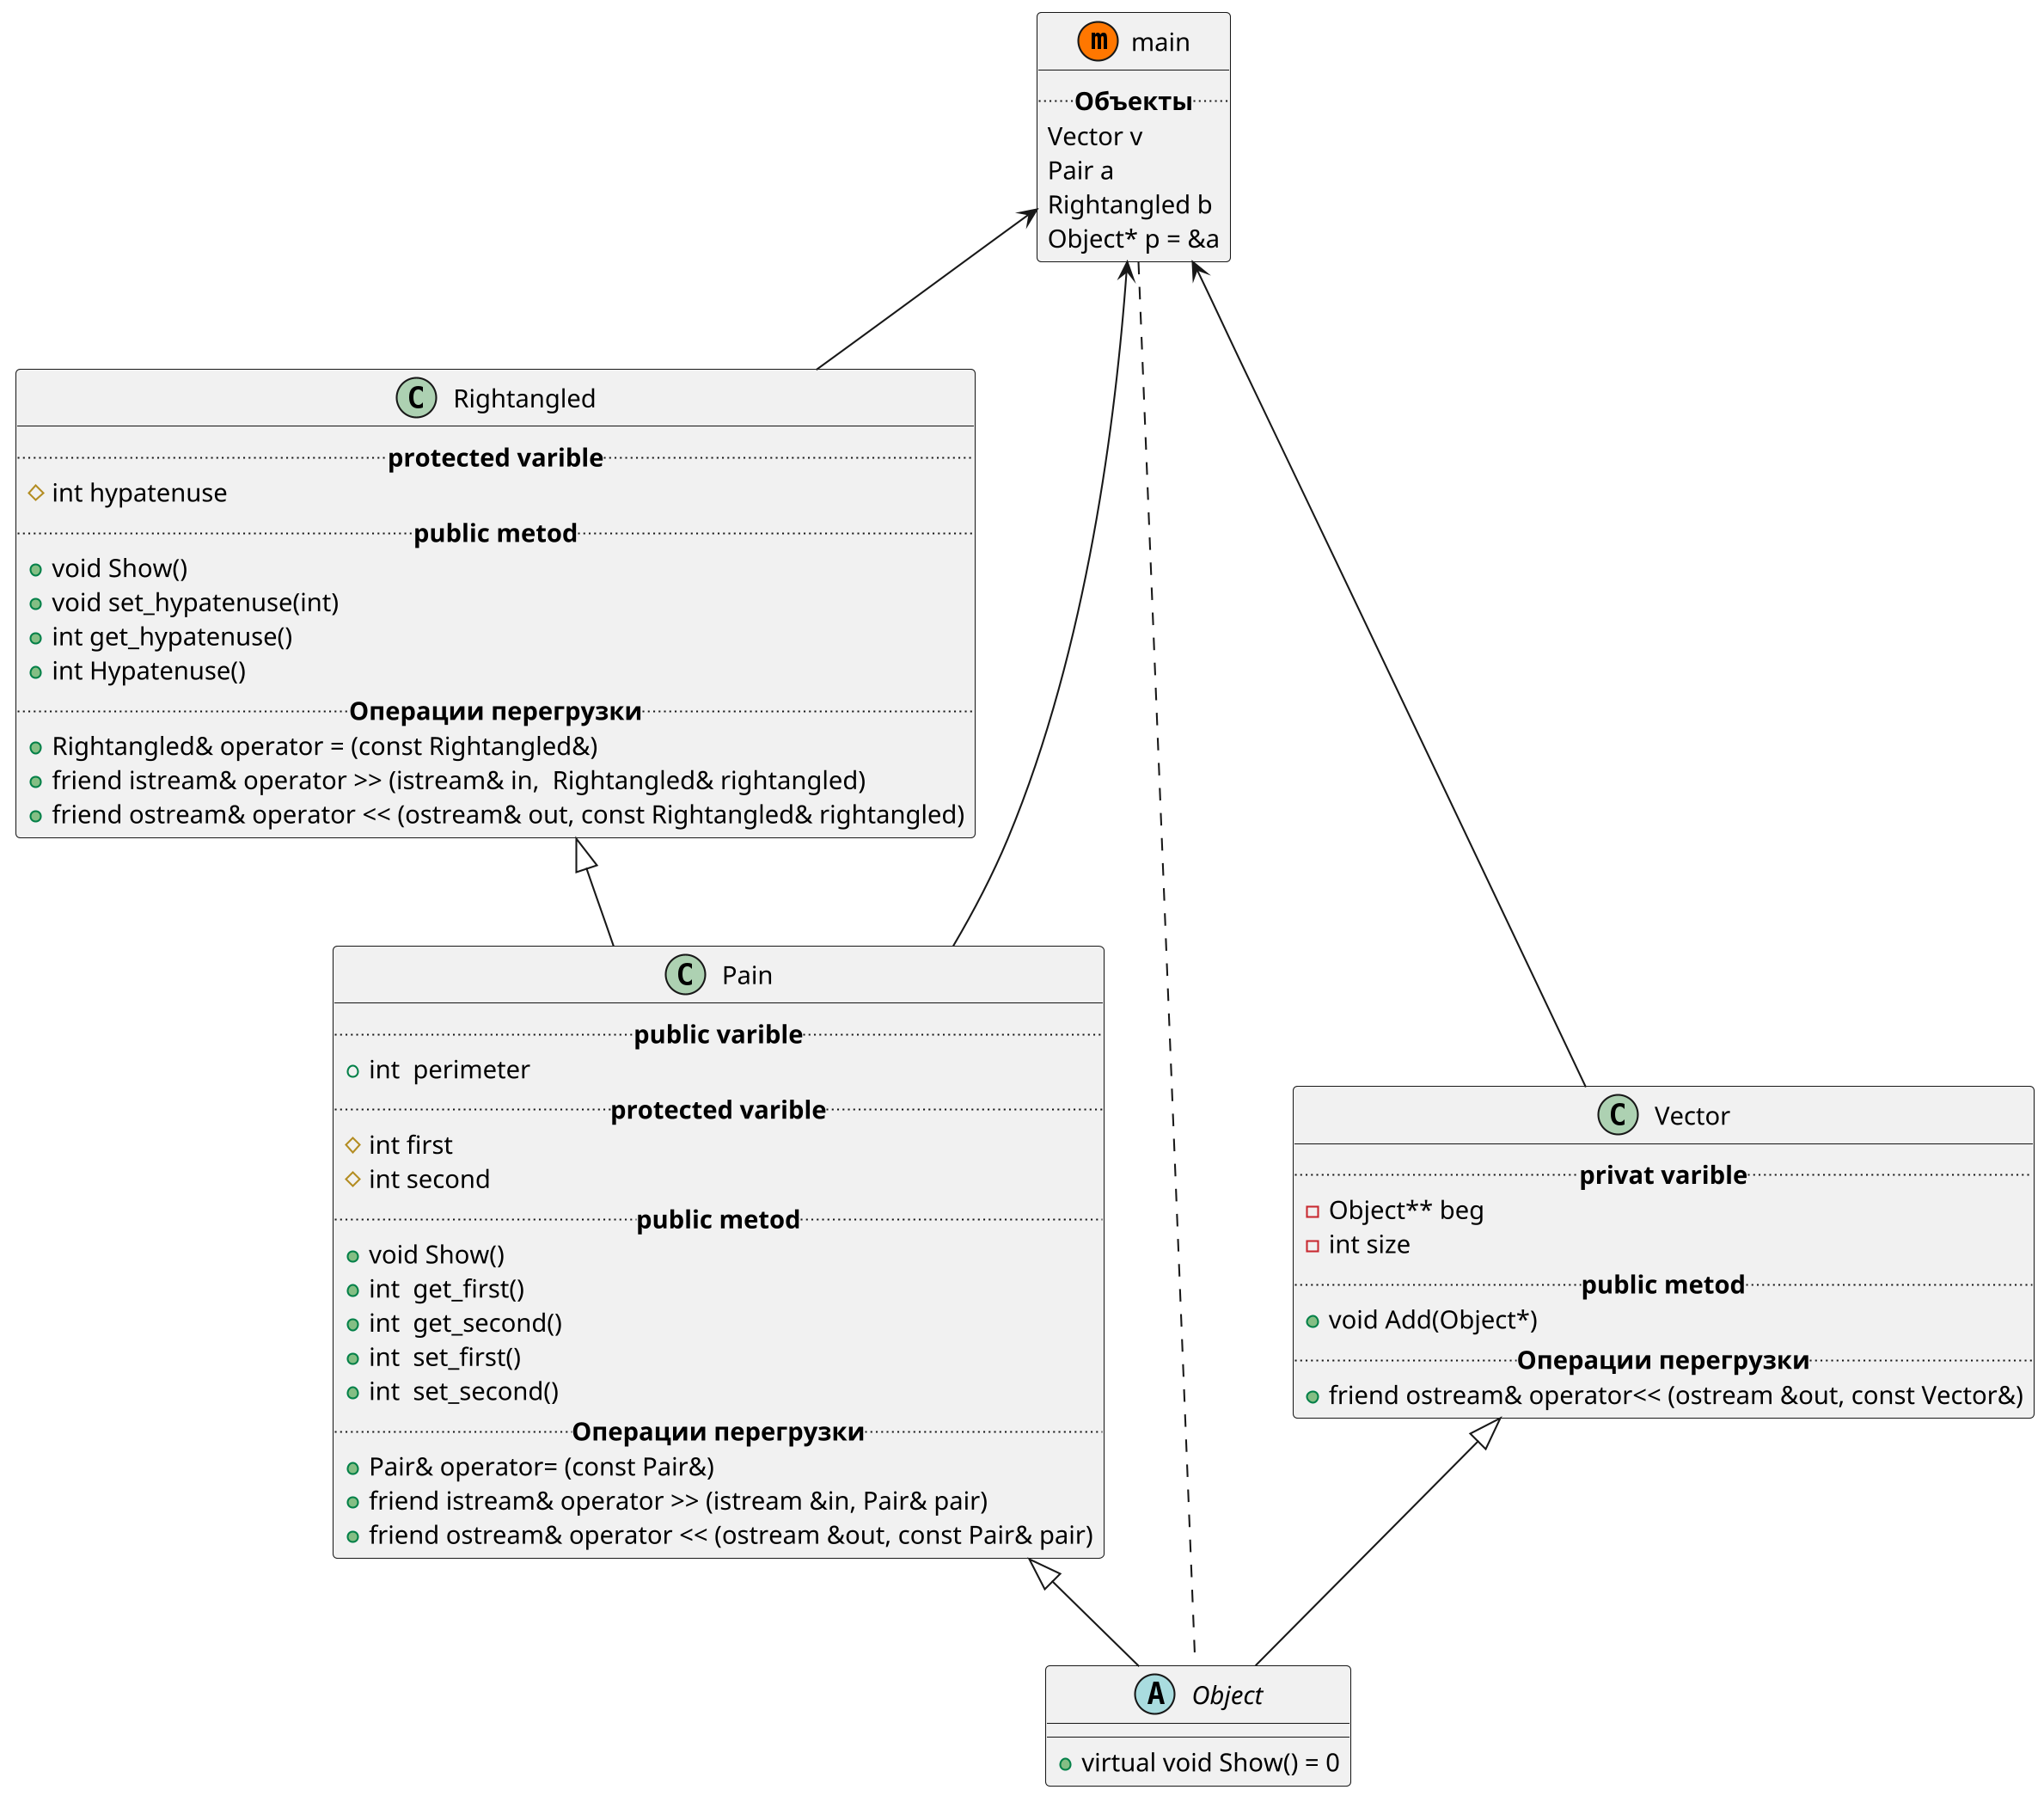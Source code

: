  @startuml
' note left of main #while: Комментарий.
' note top of Rightangled : Комментарий.
' note top of Object : Комментарий.
' note top of Vector : Комментарий.
skinparam dpi 200
skinparam shadowing false
main <-- Rightangled
main <-- Pain
main ... Object
main <-- Vector
Vector <|-- Object
Pain <|-- Object
Rightangled <|--  Pain
class main<<(m,#FF7700)>>{
    .. **Объекты** ..
    Vector v
    Pair a
    Rightangled b
    Object* p = &a
}
abstract class Object{
    + virtual void Show() = 0
}
class Pain{
    .. **public varible** ..
    + int  perimeter
    .. **protected varible** ..
    # int first
    # int second
    .. **public metod** ..
    + void Show()
    + int  get_first()
    + int  get_second()
    + int  set_first()
    + int  set_second()
    .. **Операции перегрузки**..
    + Pair& operator= (const Pair&)
    + friend istream& operator >> (istream &in, Pair& pair)
    + friend ostream& operator << (ostream &out, const Pair& pair)
}
class Rightangled{
    .. **protected varible** ..
    # int hypatenuse
    .. **public metod** ..
    + void Show()
    + void set_hypatenuse(int)
    + int get_hypatenuse()
    + int Hypatenuse()
    .. **Операции перегрузки** ..
    + Rightangled& operator = (const Rightangled&)
    + friend istream& operator >> (istream& in,  Rightangled& rightangled)
    + friend ostream& operator << (ostream& out, const Rightangled& rightangled)
}
class Vector{
    .. **privat varible** ..
    - Object** beg
    - int size
    ..**public metod** ..
    + void Add(Object*)
    .. **Операции перегрузки** ..
    + friend ostream& operator<< (ostream &out, const Vector&)
}
 @enduml
